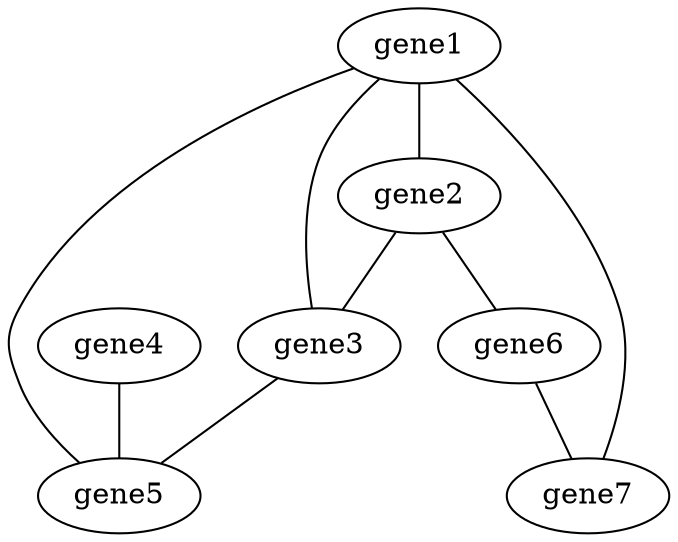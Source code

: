 strict graph "" {
gene1;
gene2;
gene3;
gene4;
gene5;
gene6;
gene7;
gene1 -- gene2 [weight="2"];
gene2 -- gene3;
gene3 -- gene1 [weight="0.5"];
gene3 -- gene5;
gene4 -- gene5;
gene2 -- gene6;
gene6 -- gene7;
gene1 -- gene5;
gene1 -- gene7;
}
